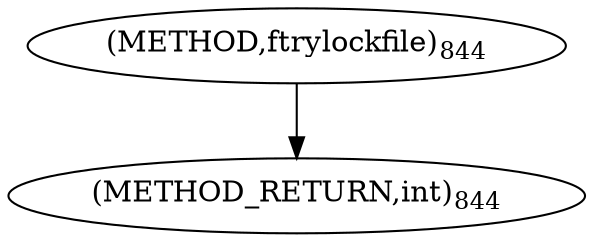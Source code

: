 digraph "ftrylockfile" {  
"2671" [label = <(METHOD,ftrylockfile)<SUB>844</SUB>> ]
"2673" [label = <(METHOD_RETURN,int)<SUB>844</SUB>> ]
  "2671" -> "2673" 
}
